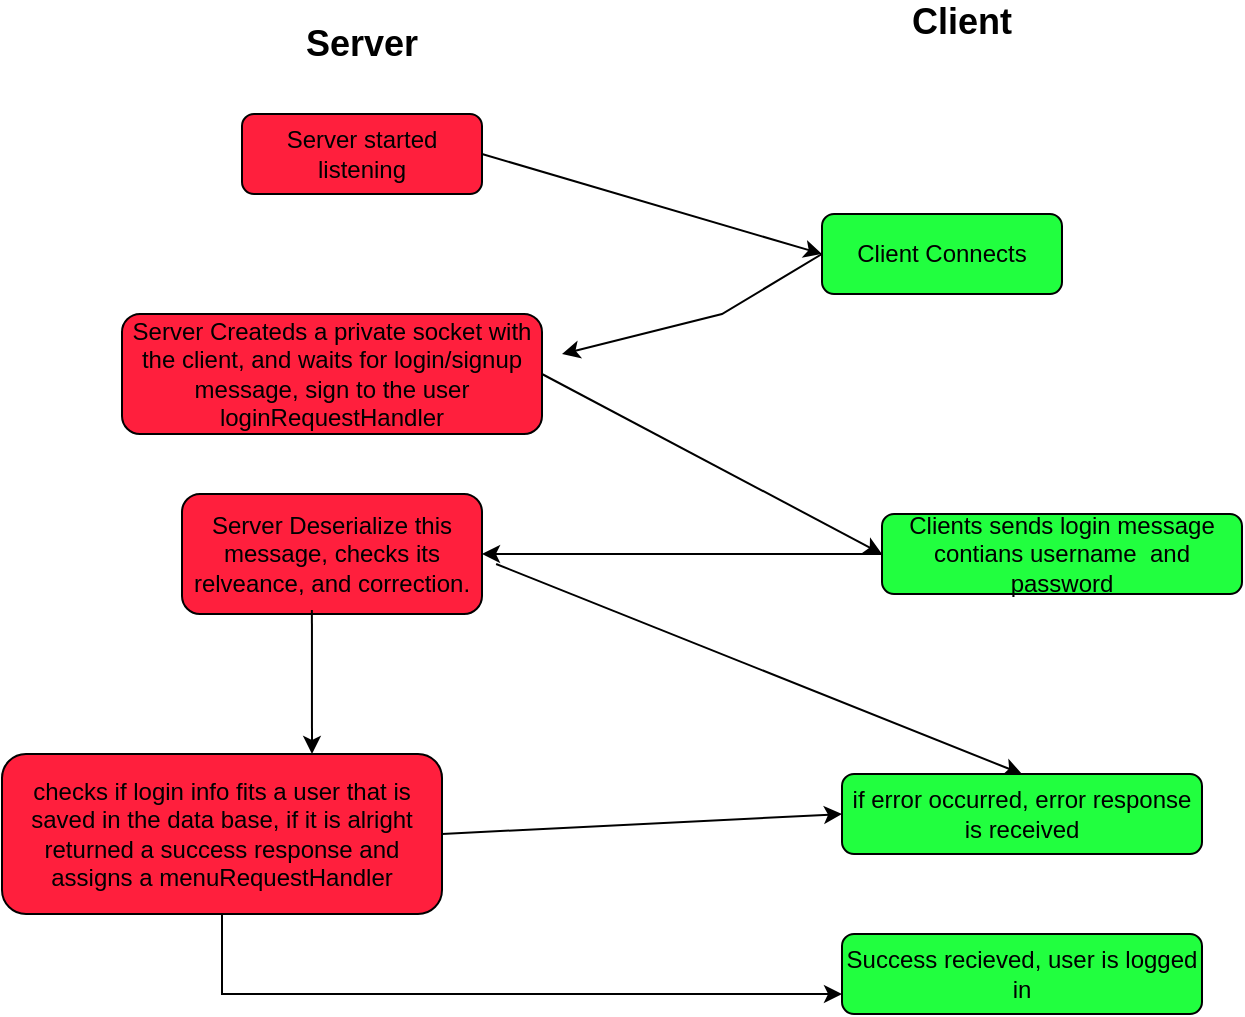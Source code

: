 <mxfile version="24.4.13" type="device">
  <diagram id="C5RBs43oDa-KdzZeNtuy" name="Page-1">
    <mxGraphModel dx="1674" dy="746" grid="1" gridSize="10" guides="1" tooltips="1" connect="1" arrows="1" fold="1" page="1" pageScale="1" pageWidth="827" pageHeight="1169" math="0" shadow="0">
      <root>
        <mxCell id="WIyWlLk6GJQsqaUBKTNV-0" />
        <mxCell id="WIyWlLk6GJQsqaUBKTNV-1" parent="WIyWlLk6GJQsqaUBKTNV-0" />
        <mxCell id="WIyWlLk6GJQsqaUBKTNV-3" value="Server started listening" style="rounded=1;whiteSpace=wrap;html=1;fontSize=12;glass=0;strokeWidth=1;shadow=0;fillColor=#FF1F3D;" parent="WIyWlLk6GJQsqaUBKTNV-1" vertex="1">
          <mxGeometry x="160" y="80" width="120" height="40" as="geometry" />
        </mxCell>
        <mxCell id="4ir1mDW0pdUKCXU2N3-H-0" value="" style="endArrow=classic;html=1;rounded=0;entryX=0;entryY=0.5;entryDx=0;entryDy=0;" edge="1" parent="WIyWlLk6GJQsqaUBKTNV-1" target="4ir1mDW0pdUKCXU2N3-H-1">
          <mxGeometry width="50" height="50" relative="1" as="geometry">
            <mxPoint x="280" y="100" as="sourcePoint" />
            <mxPoint x="430" y="150" as="targetPoint" />
          </mxGeometry>
        </mxCell>
        <mxCell id="4ir1mDW0pdUKCXU2N3-H-1" value="Client Connects" style="rounded=1;whiteSpace=wrap;html=1;fontSize=12;glass=0;strokeWidth=1;shadow=0;fillColor=#21FF3F;" vertex="1" parent="WIyWlLk6GJQsqaUBKTNV-1">
          <mxGeometry x="450" y="130" width="120" height="40" as="geometry" />
        </mxCell>
        <mxCell id="4ir1mDW0pdUKCXU2N3-H-2" value="Server Createds a private socket with the client, and waits for login/signup message, sign to the user loginRequestHandler" style="rounded=1;whiteSpace=wrap;html=1;fontSize=12;glass=0;strokeWidth=1;shadow=0;fillColor=#FF1F3D;" vertex="1" parent="WIyWlLk6GJQsqaUBKTNV-1">
          <mxGeometry x="100" y="180" width="210" height="60" as="geometry" />
        </mxCell>
        <mxCell id="4ir1mDW0pdUKCXU2N3-H-3" value="Server Deserialize this message, checks its relveance, and correction." style="rounded=1;whiteSpace=wrap;html=1;fontSize=12;glass=0;strokeWidth=1;shadow=0;fillColor=#FF1F3D;" vertex="1" parent="WIyWlLk6GJQsqaUBKTNV-1">
          <mxGeometry x="130" y="270" width="150" height="60" as="geometry" />
        </mxCell>
        <mxCell id="4ir1mDW0pdUKCXU2N3-H-5" value="&lt;b&gt;&lt;font style=&quot;font-size: 18px;&quot;&gt;Server&lt;/font&gt;&lt;/b&gt;" style="text;strokeColor=none;align=center;fillColor=none;html=1;verticalAlign=middle;whiteSpace=wrap;rounded=0;" vertex="1" parent="WIyWlLk6GJQsqaUBKTNV-1">
          <mxGeometry x="190" y="30" width="60" height="30" as="geometry" />
        </mxCell>
        <mxCell id="4ir1mDW0pdUKCXU2N3-H-6" value="&lt;span style=&quot;font-size: 18px;&quot;&gt;&lt;b&gt;Client&lt;/b&gt;&lt;/span&gt;&lt;div&gt;&lt;span style=&quot;font-size: 18px;&quot;&gt;&lt;b&gt;&lt;br&gt;&lt;/b&gt;&lt;/span&gt;&lt;/div&gt;" style="text;strokeColor=none;align=center;fillColor=none;html=1;verticalAlign=middle;whiteSpace=wrap;rounded=0;" vertex="1" parent="WIyWlLk6GJQsqaUBKTNV-1">
          <mxGeometry x="490" y="30" width="60" height="30" as="geometry" />
        </mxCell>
        <mxCell id="4ir1mDW0pdUKCXU2N3-H-8" value="" style="endArrow=classic;html=1;rounded=0;exitX=0;exitY=0.5;exitDx=0;exitDy=0;" edge="1" parent="WIyWlLk6GJQsqaUBKTNV-1" source="4ir1mDW0pdUKCXU2N3-H-1">
          <mxGeometry width="50" height="50" relative="1" as="geometry">
            <mxPoint x="329" y="170" as="sourcePoint" />
            <mxPoint x="320" y="200" as="targetPoint" />
            <Array as="points">
              <mxPoint x="400" y="180" />
            </Array>
          </mxGeometry>
        </mxCell>
        <mxCell id="4ir1mDW0pdUKCXU2N3-H-11" value="" style="endArrow=classic;html=1;rounded=0;exitX=1;exitY=0.5;exitDx=0;exitDy=0;" edge="1" parent="WIyWlLk6GJQsqaUBKTNV-1" source="4ir1mDW0pdUKCXU2N3-H-2">
          <mxGeometry width="50" height="50" relative="1" as="geometry">
            <mxPoint x="390" y="410" as="sourcePoint" />
            <mxPoint x="480" y="300" as="targetPoint" />
          </mxGeometry>
        </mxCell>
        <mxCell id="4ir1mDW0pdUKCXU2N3-H-12" value="Clients sends login message contians username&amp;nbsp; and password" style="rounded=1;whiteSpace=wrap;html=1;fontSize=12;glass=0;strokeWidth=1;shadow=0;fillColor=#21FF3F;" vertex="1" parent="WIyWlLk6GJQsqaUBKTNV-1">
          <mxGeometry x="480" y="280" width="180" height="40" as="geometry" />
        </mxCell>
        <mxCell id="4ir1mDW0pdUKCXU2N3-H-13" value="" style="endArrow=classic;html=1;rounded=0;entryX=1;entryY=0.5;entryDx=0;entryDy=0;exitX=0;exitY=0.5;exitDx=0;exitDy=0;" edge="1" parent="WIyWlLk6GJQsqaUBKTNV-1" source="4ir1mDW0pdUKCXU2N3-H-12" target="4ir1mDW0pdUKCXU2N3-H-3">
          <mxGeometry width="50" height="50" relative="1" as="geometry">
            <mxPoint x="390" y="410" as="sourcePoint" />
            <mxPoint x="440" y="360" as="targetPoint" />
          </mxGeometry>
        </mxCell>
        <mxCell id="4ir1mDW0pdUKCXU2N3-H-14" value="" style="endArrow=classic;html=1;rounded=0;exitX=0.433;exitY=0.967;exitDx=0;exitDy=0;exitPerimeter=0;" edge="1" parent="WIyWlLk6GJQsqaUBKTNV-1" source="4ir1mDW0pdUKCXU2N3-H-3">
          <mxGeometry width="50" height="50" relative="1" as="geometry">
            <mxPoint x="185" y="390" as="sourcePoint" />
            <mxPoint x="195" y="400" as="targetPoint" />
          </mxGeometry>
        </mxCell>
        <mxCell id="4ir1mDW0pdUKCXU2N3-H-15" value="" style="endArrow=classic;html=1;rounded=0;exitX=1.047;exitY=0.583;exitDx=0;exitDy=0;exitPerimeter=0;entryX=0.5;entryY=0;entryDx=0;entryDy=0;" edge="1" parent="WIyWlLk6GJQsqaUBKTNV-1" source="4ir1mDW0pdUKCXU2N3-H-3" target="4ir1mDW0pdUKCXU2N3-H-16">
          <mxGeometry width="50" height="50" relative="1" as="geometry">
            <mxPoint x="390" y="410" as="sourcePoint" />
            <mxPoint x="490" y="410" as="targetPoint" />
          </mxGeometry>
        </mxCell>
        <mxCell id="4ir1mDW0pdUKCXU2N3-H-16" value="if error occurred, error response is received" style="rounded=1;whiteSpace=wrap;html=1;fontSize=12;glass=0;strokeWidth=1;shadow=0;fillColor=#21FF3F;" vertex="1" parent="WIyWlLk6GJQsqaUBKTNV-1">
          <mxGeometry x="460" y="410" width="180" height="40" as="geometry" />
        </mxCell>
        <mxCell id="4ir1mDW0pdUKCXU2N3-H-17" value="Success recieved, user is logged in" style="rounded=1;whiteSpace=wrap;html=1;fontSize=12;glass=0;strokeWidth=1;shadow=0;fillColor=#21FF3F;" vertex="1" parent="WIyWlLk6GJQsqaUBKTNV-1">
          <mxGeometry x="460" y="490" width="180" height="40" as="geometry" />
        </mxCell>
        <mxCell id="4ir1mDW0pdUKCXU2N3-H-21" style="edgeStyle=orthogonalEdgeStyle;rounded=0;orthogonalLoop=1;jettySize=auto;html=1;exitX=0.5;exitY=1;exitDx=0;exitDy=0;entryX=0;entryY=0.75;entryDx=0;entryDy=0;" edge="1" parent="WIyWlLk6GJQsqaUBKTNV-1" source="4ir1mDW0pdUKCXU2N3-H-19" target="4ir1mDW0pdUKCXU2N3-H-17">
          <mxGeometry relative="1" as="geometry" />
        </mxCell>
        <mxCell id="4ir1mDW0pdUKCXU2N3-H-19" value="checks if login info fits a user that is saved in the data base, if it is alright returned a success response and assigns a menuRequestHandler" style="rounded=1;whiteSpace=wrap;html=1;fontSize=12;glass=0;strokeWidth=1;shadow=0;fillColor=#FF1F3D;" vertex="1" parent="WIyWlLk6GJQsqaUBKTNV-1">
          <mxGeometry x="40" y="400" width="220" height="80" as="geometry" />
        </mxCell>
        <mxCell id="4ir1mDW0pdUKCXU2N3-H-20" value="" style="endArrow=classic;html=1;rounded=0;exitX=1;exitY=0.5;exitDx=0;exitDy=0;entryX=0;entryY=0.5;entryDx=0;entryDy=0;" edge="1" parent="WIyWlLk6GJQsqaUBKTNV-1" source="4ir1mDW0pdUKCXU2N3-H-19" target="4ir1mDW0pdUKCXU2N3-H-16">
          <mxGeometry width="50" height="50" relative="1" as="geometry">
            <mxPoint x="390" y="410" as="sourcePoint" />
            <mxPoint x="440" y="360" as="targetPoint" />
          </mxGeometry>
        </mxCell>
      </root>
    </mxGraphModel>
  </diagram>
</mxfile>
